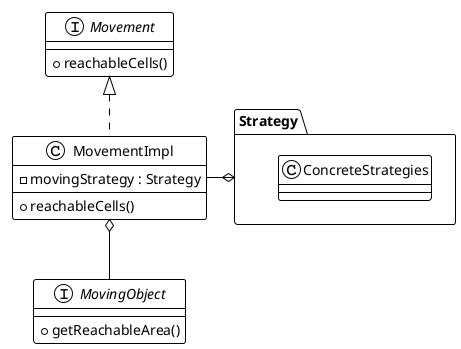 @startuml Movement 
!theme plain

interface Movement{ 
    + reachableCells()
}

class MovementImpl {
    - movingStrategy : Strategy 
    + reachableCells()
}

interface MovingObject{ 
   +getReachableArea()
}

class Strategy.ConcreteStrategies
class MovementImpl implements Movement 

MovementImpl -R-o Strategy
MovingObject -U-o MovementImpl

@enduml